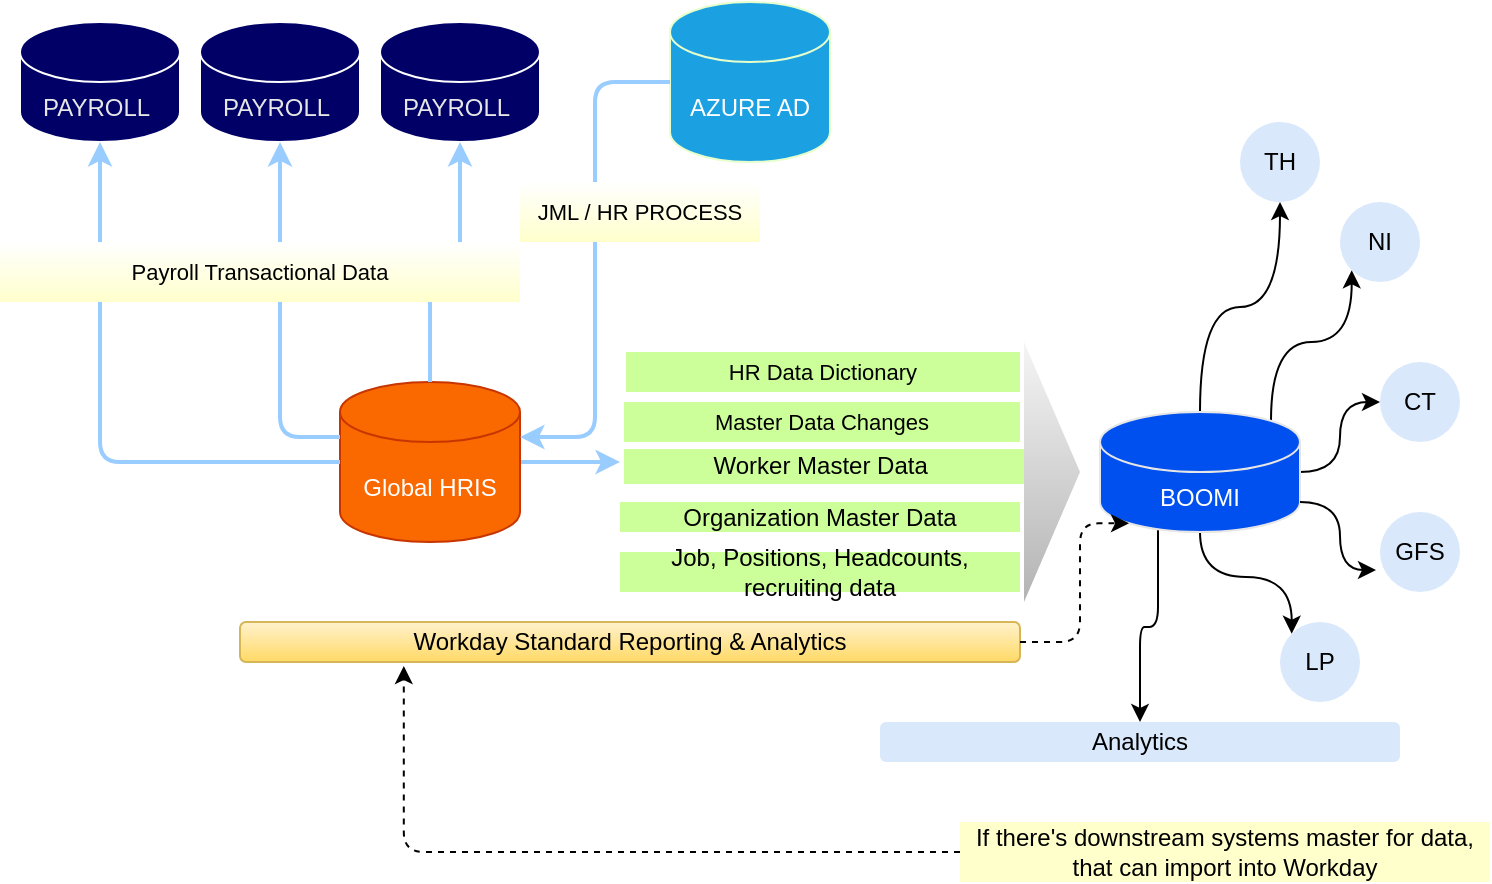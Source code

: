 <mxfile version="24.7.6">
  <diagram name="Page-1" id="1lOyRCHVsbrXzp9gZHVk">
    <mxGraphModel dx="1434" dy="772" grid="1" gridSize="10" guides="1" tooltips="1" connect="1" arrows="1" fold="1" page="1" pageScale="1" pageWidth="850" pageHeight="1100" math="0" shadow="0">
      <root>
        <mxCell id="0" />
        <mxCell id="1" parent="0" />
        <mxCell id="HwcREc6K7EFbWNtx4Y22-30" style="edgeStyle=orthogonalEdgeStyle;rounded=0;orthogonalLoop=1;jettySize=auto;html=1;strokeWidth=2;strokeColor=#99CCFF;" edge="1" parent="1" source="HwcREc6K7EFbWNtx4Y22-1">
          <mxGeometry relative="1" as="geometry">
            <mxPoint x="360" y="390" as="targetPoint" />
          </mxGeometry>
        </mxCell>
        <mxCell id="HwcREc6K7EFbWNtx4Y22-1" value="&lt;font color=&quot;#ffffff&quot;&gt;Global HRIS&lt;/font&gt;" style="shape=cylinder3;whiteSpace=wrap;html=1;boundedLbl=1;backgroundOutline=1;size=15;fillColor=#fa6800;strokeColor=#C73500;fontColor=#000000;" vertex="1" parent="1">
          <mxGeometry x="220" y="350" width="90" height="80" as="geometry" />
        </mxCell>
        <mxCell id="HwcREc6K7EFbWNtx4Y22-40" style="edgeStyle=orthogonalEdgeStyle;rounded=0;orthogonalLoop=1;jettySize=auto;html=1;exitX=0.5;exitY=0;exitDx=0;exitDy=0;exitPerimeter=0;curved=1;" edge="1" parent="1" source="HwcREc6K7EFbWNtx4Y22-2" target="HwcREc6K7EFbWNtx4Y22-31">
          <mxGeometry relative="1" as="geometry" />
        </mxCell>
        <mxCell id="HwcREc6K7EFbWNtx4Y22-41" style="edgeStyle=orthogonalEdgeStyle;rounded=0;orthogonalLoop=1;jettySize=auto;html=1;exitX=0.855;exitY=0;exitDx=0;exitDy=4.35;exitPerimeter=0;entryX=0;entryY=1;entryDx=0;entryDy=0;curved=1;" edge="1" parent="1" source="HwcREc6K7EFbWNtx4Y22-2" target="HwcREc6K7EFbWNtx4Y22-36">
          <mxGeometry relative="1" as="geometry">
            <Array as="points">
              <mxPoint x="686" y="330" />
              <mxPoint x="726" y="330" />
            </Array>
          </mxGeometry>
        </mxCell>
        <mxCell id="HwcREc6K7EFbWNtx4Y22-42" style="edgeStyle=orthogonalEdgeStyle;rounded=0;orthogonalLoop=1;jettySize=auto;html=1;curved=1;" edge="1" parent="1" source="HwcREc6K7EFbWNtx4Y22-2" target="HwcREc6K7EFbWNtx4Y22-37">
          <mxGeometry relative="1" as="geometry" />
        </mxCell>
        <mxCell id="HwcREc6K7EFbWNtx4Y22-44" style="edgeStyle=orthogonalEdgeStyle;rounded=0;orthogonalLoop=1;jettySize=auto;html=1;exitX=0.5;exitY=1;exitDx=0;exitDy=0;exitPerimeter=0;entryX=0;entryY=0;entryDx=0;entryDy=0;curved=1;" edge="1" parent="1" source="HwcREc6K7EFbWNtx4Y22-2" target="HwcREc6K7EFbWNtx4Y22-39">
          <mxGeometry relative="1" as="geometry" />
        </mxCell>
        <mxCell id="HwcREc6K7EFbWNtx4Y22-46" style="edgeStyle=orthogonalEdgeStyle;rounded=1;orthogonalLoop=1;jettySize=auto;html=1;exitX=0.29;exitY=0.983;exitDx=0;exitDy=0;exitPerimeter=0;curved=0;" edge="1" parent="1" source="HwcREc6K7EFbWNtx4Y22-2" target="HwcREc6K7EFbWNtx4Y22-45">
          <mxGeometry relative="1" as="geometry" />
        </mxCell>
        <mxCell id="HwcREc6K7EFbWNtx4Y22-2" value="&lt;font color=&quot;#ffffff&quot;&gt;BOOMI&lt;/font&gt;" style="shape=cylinder3;whiteSpace=wrap;html=1;boundedLbl=1;backgroundOutline=1;size=15;fillColor=#0050ef;strokeColor=#E6E6E6;fontColor=#ffffff;" vertex="1" parent="1">
          <mxGeometry x="600" y="365" width="100" height="60" as="geometry" />
        </mxCell>
        <mxCell id="HwcREc6K7EFbWNtx4Y22-3" value="AZURE AD" style="shape=cylinder3;whiteSpace=wrap;html=1;boundedLbl=1;backgroundOutline=1;size=15;fillColor=#1ba1e2;fontColor=#ffffff;strokeColor=#E6FFCC;" vertex="1" parent="1">
          <mxGeometry x="385" y="160" width="80" height="80" as="geometry" />
        </mxCell>
        <mxCell id="HwcREc6K7EFbWNtx4Y22-5" value="&lt;span style=&quot;font-size: 11px; background-color: initial;&quot;&gt;HR Data Dictionary&lt;/span&gt;" style="text;html=1;align=center;verticalAlign=middle;whiteSpace=wrap;rounded=0;fillColor=#CCFF99;gradientColor=none;strokeColor=none;" vertex="1" parent="1">
          <mxGeometry x="363" y="335" width="197" height="20" as="geometry" />
        </mxCell>
        <mxCell id="HwcREc6K7EFbWNtx4Y22-6" value="&lt;span style=&quot;font-size: 11px; background-color: initial;&quot;&gt;Master Data Changes&lt;/span&gt;" style="text;html=1;align=center;verticalAlign=middle;whiteSpace=wrap;rounded=0;fillColor=#CCFF99;gradientColor=none;strokeColor=none;fontFamily=Helvetica;fontSize=12;fontColor=default;" vertex="1" parent="1">
          <mxGeometry x="362" y="360" width="198" height="20" as="geometry" />
        </mxCell>
        <mxCell id="HwcREc6K7EFbWNtx4Y22-9" value="" style="triangle;whiteSpace=wrap;html=1;fillColor=#f5f5f5;strokeColor=none;gradientColor=#b3b3b3;" vertex="1" parent="1">
          <mxGeometry x="562" y="330" width="28" height="130" as="geometry" />
        </mxCell>
        <mxCell id="HwcREc6K7EFbWNtx4Y22-14" value="&lt;span style=&quot;background-color: initial;&quot;&gt;Organization Master Data&lt;/span&gt;" style="text;html=1;align=center;verticalAlign=middle;whiteSpace=wrap;rounded=0;fillColor=#CCFF99;gradientColor=none;strokeColor=none;" vertex="1" parent="1">
          <mxGeometry x="360" y="410" width="200" height="15" as="geometry" />
        </mxCell>
        <mxCell id="HwcREc6K7EFbWNtx4Y22-15" value="&lt;span style=&quot;background-color: initial;&quot;&gt;Worker Master Data&lt;/span&gt;&lt;span style=&quot;background-color: initial;&quot;&gt;&amp;nbsp;&lt;/span&gt;" style="text;html=1;align=center;verticalAlign=middle;whiteSpace=wrap;rounded=0;fillColor=#CCFF99;gradientColor=none;strokeColor=none;" vertex="1" parent="1">
          <mxGeometry x="362" y="383.5" width="200" height="17.5" as="geometry" />
        </mxCell>
        <mxCell id="HwcREc6K7EFbWNtx4Y22-17" value="Job, Positions, Headcounts, recruiting data" style="text;html=1;align=center;verticalAlign=middle;whiteSpace=wrap;rounded=0;fillColor=#CCFF99;gradientColor=none;strokeColor=none;" vertex="1" parent="1">
          <mxGeometry x="360" y="435" width="200" height="20" as="geometry" />
        </mxCell>
        <mxCell id="HwcREc6K7EFbWNtx4Y22-18" value="&lt;font color=&quot;#e6e6e6&quot;&gt;PAYROLL&amp;nbsp;&lt;/font&gt;" style="shape=cylinder3;whiteSpace=wrap;html=1;boundedLbl=1;backgroundOutline=1;size=15;fillColor=#000066;strokeColor=#FFFFFF;gradientColor=none;" vertex="1" parent="1">
          <mxGeometry x="60" y="170" width="80" height="60" as="geometry" />
        </mxCell>
        <mxCell id="HwcREc6K7EFbWNtx4Y22-20" value="&lt;font color=&quot;#e6e6e6&quot;&gt;PAYROLL&amp;nbsp;&lt;/font&gt;" style="shape=cylinder3;whiteSpace=wrap;html=1;boundedLbl=1;backgroundOutline=1;size=15;fillColor=#000066;strokeColor=#FFFFFF;gradientColor=none;" vertex="1" parent="1">
          <mxGeometry x="240" y="170" width="80" height="60" as="geometry" />
        </mxCell>
        <mxCell id="HwcREc6K7EFbWNtx4Y22-22" value="&lt;font color=&quot;#e6e6e6&quot;&gt;PAYROLL&amp;nbsp;&lt;/font&gt;" style="shape=cylinder3;whiteSpace=wrap;html=1;boundedLbl=1;backgroundOutline=1;size=15;fillColor=#000066;strokeColor=#FFFFFF;gradientColor=none;" vertex="1" parent="1">
          <mxGeometry x="150" y="170" width="80" height="60" as="geometry" />
        </mxCell>
        <mxCell id="HwcREc6K7EFbWNtx4Y22-23" style="edgeStyle=orthogonalEdgeStyle;rounded=1;orthogonalLoop=1;jettySize=auto;html=1;entryX=0.5;entryY=1;entryDx=0;entryDy=0;entryPerimeter=0;curved=0;strokeWidth=2;strokeColor=#99CCFF;" edge="1" parent="1" source="HwcREc6K7EFbWNtx4Y22-1" target="HwcREc6K7EFbWNtx4Y22-18">
          <mxGeometry relative="1" as="geometry">
            <Array as="points">
              <mxPoint x="100" y="390" />
            </Array>
          </mxGeometry>
        </mxCell>
        <mxCell id="HwcREc6K7EFbWNtx4Y22-24" style="edgeStyle=orthogonalEdgeStyle;rounded=1;orthogonalLoop=1;jettySize=auto;html=1;entryX=0.5;entryY=1;entryDx=0;entryDy=0;entryPerimeter=0;exitX=0;exitY=0;exitDx=0;exitDy=27.5;exitPerimeter=0;curved=0;strokeWidth=2;strokeColor=#99CCFF;" edge="1" parent="1" source="HwcREc6K7EFbWNtx4Y22-1" target="HwcREc6K7EFbWNtx4Y22-22">
          <mxGeometry relative="1" as="geometry">
            <Array as="points">
              <mxPoint x="190" y="378" />
            </Array>
          </mxGeometry>
        </mxCell>
        <mxCell id="HwcREc6K7EFbWNtx4Y22-28" style="edgeStyle=orthogonalEdgeStyle;rounded=1;orthogonalLoop=1;jettySize=auto;html=1;entryX=0.5;entryY=1;entryDx=0;entryDy=0;entryPerimeter=0;curved=0;strokeWidth=2;strokeColor=#99CCFF;" edge="1" parent="1" source="HwcREc6K7EFbWNtx4Y22-1" target="HwcREc6K7EFbWNtx4Y22-20">
          <mxGeometry relative="1" as="geometry" />
        </mxCell>
        <mxCell id="HwcREc6K7EFbWNtx4Y22-29" style="edgeStyle=orthogonalEdgeStyle;rounded=1;orthogonalLoop=1;jettySize=auto;html=1;entryX=1;entryY=0;entryDx=0;entryDy=27.5;entryPerimeter=0;curved=0;strokeWidth=2;strokeColor=#99CCFF;" edge="1" parent="1" source="HwcREc6K7EFbWNtx4Y22-3" target="HwcREc6K7EFbWNtx4Y22-1">
          <mxGeometry relative="1" as="geometry" />
        </mxCell>
        <mxCell id="HwcREc6K7EFbWNtx4Y22-31" value="TH" style="ellipse;whiteSpace=wrap;html=1;aspect=fixed;fillColor=#dae8fc;gradientColor=none;strokeColor=none;" vertex="1" parent="1">
          <mxGeometry x="670" y="220" width="40" height="40" as="geometry" />
        </mxCell>
        <mxCell id="HwcREc6K7EFbWNtx4Y22-36" value="NI" style="ellipse;whiteSpace=wrap;html=1;aspect=fixed;fillColor=#dae8fc;gradientColor=none;strokeColor=none;" vertex="1" parent="1">
          <mxGeometry x="720" y="260" width="40" height="40" as="geometry" />
        </mxCell>
        <mxCell id="HwcREc6K7EFbWNtx4Y22-37" value="CT" style="ellipse;whiteSpace=wrap;html=1;aspect=fixed;fillColor=#dae8fc;gradientColor=none;strokeColor=none;" vertex="1" parent="1">
          <mxGeometry x="740" y="340" width="40" height="40" as="geometry" />
        </mxCell>
        <mxCell id="HwcREc6K7EFbWNtx4Y22-38" value="GFS" style="ellipse;whiteSpace=wrap;html=1;aspect=fixed;fillColor=#dae8fc;gradientColor=none;strokeColor=none;" vertex="1" parent="1">
          <mxGeometry x="740" y="415" width="40" height="40" as="geometry" />
        </mxCell>
        <mxCell id="HwcREc6K7EFbWNtx4Y22-39" value="LP" style="ellipse;whiteSpace=wrap;html=1;aspect=fixed;fillColor=#dae8fc;gradientColor=none;strokeColor=none;" vertex="1" parent="1">
          <mxGeometry x="690" y="470" width="40" height="40" as="geometry" />
        </mxCell>
        <mxCell id="HwcREc6K7EFbWNtx4Y22-43" style="edgeStyle=orthogonalEdgeStyle;rounded=0;orthogonalLoop=1;jettySize=auto;html=1;exitX=1;exitY=1;exitDx=0;exitDy=-15;exitPerimeter=0;entryX=-0.05;entryY=0.725;entryDx=0;entryDy=0;entryPerimeter=0;curved=1;" edge="1" parent="1" source="HwcREc6K7EFbWNtx4Y22-2" target="HwcREc6K7EFbWNtx4Y22-38">
          <mxGeometry relative="1" as="geometry" />
        </mxCell>
        <mxCell id="HwcREc6K7EFbWNtx4Y22-45" value="Analytics" style="rounded=1;whiteSpace=wrap;html=1;fillColor=#dae8fc;gradientColor=none;strokeColor=none;" vertex="1" parent="1">
          <mxGeometry x="490" y="520" width="260" height="20" as="geometry" />
        </mxCell>
        <mxCell id="HwcREc6K7EFbWNtx4Y22-47" value="Workday Standard Reporting &amp;amp; Analytics" style="rounded=1;whiteSpace=wrap;html=1;fillColor=#fff2cc;gradientColor=#ffd966;strokeColor=#d6b656;" vertex="1" parent="1">
          <mxGeometry x="170" y="470" width="390" height="20" as="geometry" />
        </mxCell>
        <mxCell id="HwcREc6K7EFbWNtx4Y22-48" style="edgeStyle=orthogonalEdgeStyle;rounded=1;orthogonalLoop=1;jettySize=auto;html=1;entryX=0.145;entryY=1;entryDx=0;entryDy=-4.35;entryPerimeter=0;curved=0;dashed=1;" edge="1" parent="1" source="HwcREc6K7EFbWNtx4Y22-47" target="HwcREc6K7EFbWNtx4Y22-2">
          <mxGeometry relative="1" as="geometry">
            <Array as="points">
              <mxPoint x="590" y="480" />
              <mxPoint x="590" y="421" />
            </Array>
          </mxGeometry>
        </mxCell>
        <mxCell id="HwcREc6K7EFbWNtx4Y22-50" value="&lt;span style=&quot;font-size: 11px; text-wrap: nowrap;&quot;&gt;Payroll Transactional Data&lt;/span&gt;" style="text;html=1;align=center;verticalAlign=middle;whiteSpace=wrap;rounded=0;fillColor=default;gradientColor=#FFFFCC;" vertex="1" parent="1">
          <mxGeometry x="50" y="280" width="260" height="30" as="geometry" />
        </mxCell>
        <mxCell id="HwcREc6K7EFbWNtx4Y22-51" value="&lt;span style=&quot;font-size: 11px; text-wrap: nowrap;&quot;&gt;JML / HR PROCESS&lt;/span&gt;" style="text;html=1;align=center;verticalAlign=middle;whiteSpace=wrap;rounded=0;fillColor=default;gradientColor=#FFFFCC;" vertex="1" parent="1">
          <mxGeometry x="310" y="250" width="120" height="30" as="geometry" />
        </mxCell>
        <mxCell id="HwcREc6K7EFbWNtx4Y22-52" value="If there&#39;s downstream systems master for data, that can import into Workday" style="text;html=1;align=center;verticalAlign=middle;whiteSpace=wrap;rounded=0;fillColor=#FFFFCC;gradientColor=none;strokeColor=none;" vertex="1" parent="1">
          <mxGeometry x="530" y="570" width="265" height="30" as="geometry" />
        </mxCell>
        <mxCell id="HwcREc6K7EFbWNtx4Y22-54" style="edgeStyle=orthogonalEdgeStyle;rounded=1;orthogonalLoop=1;jettySize=auto;html=1;entryX=0.21;entryY=1.1;entryDx=0;entryDy=0;entryPerimeter=0;curved=0;dashed=1;" edge="1" parent="1" source="HwcREc6K7EFbWNtx4Y22-52" target="HwcREc6K7EFbWNtx4Y22-47">
          <mxGeometry relative="1" as="geometry">
            <Array as="points">
              <mxPoint x="252" y="585" />
            </Array>
          </mxGeometry>
        </mxCell>
      </root>
    </mxGraphModel>
  </diagram>
</mxfile>
